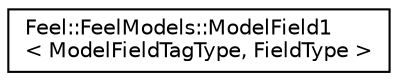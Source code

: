 digraph "Graphical Class Hierarchy"
{
 // LATEX_PDF_SIZE
  edge [fontname="Helvetica",fontsize="10",labelfontname="Helvetica",labelfontsize="10"];
  node [fontname="Helvetica",fontsize="10",shape=record];
  rankdir="LR";
  Node0 [label="Feel::FeelModels::ModelField1\l\< ModelFieldTagType, FieldType \>",height=0.2,width=0.4,color="black", fillcolor="white", style="filled",URL="$structFeel_1_1FeelModels_1_1ModelField1.html",tooltip=" "];
}
